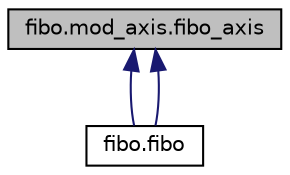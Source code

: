 digraph "fibo.mod_axis.fibo_axis"
{
 // INTERACTIVE_SVG=YES
 // LATEX_PDF_SIZE
  edge [fontname="Helvetica",fontsize="10",labelfontname="Helvetica",labelfontsize="10"];
  node [fontname="Helvetica",fontsize="10",shape=record];
  Node1 [label="fibo.mod_axis.fibo_axis",height=0.2,width=0.4,color="black", fillcolor="grey75", style="filled", fontcolor="black",tooltip=" "];
  Node1 -> Node2 [dir="back",color="midnightblue",fontsize="10",style="solid",fontname="Helvetica"];
  Node2 [label="fibo.fibo",height=0.2,width=0.4,color="black", fillcolor="white", style="filled",URL="$d3/d0c/classfibo_1_1fibo.html",tooltip=" "];
  Node1 -> Node2 [dir="back",color="midnightblue",fontsize="10",style="solid",fontname="Helvetica"];
}
